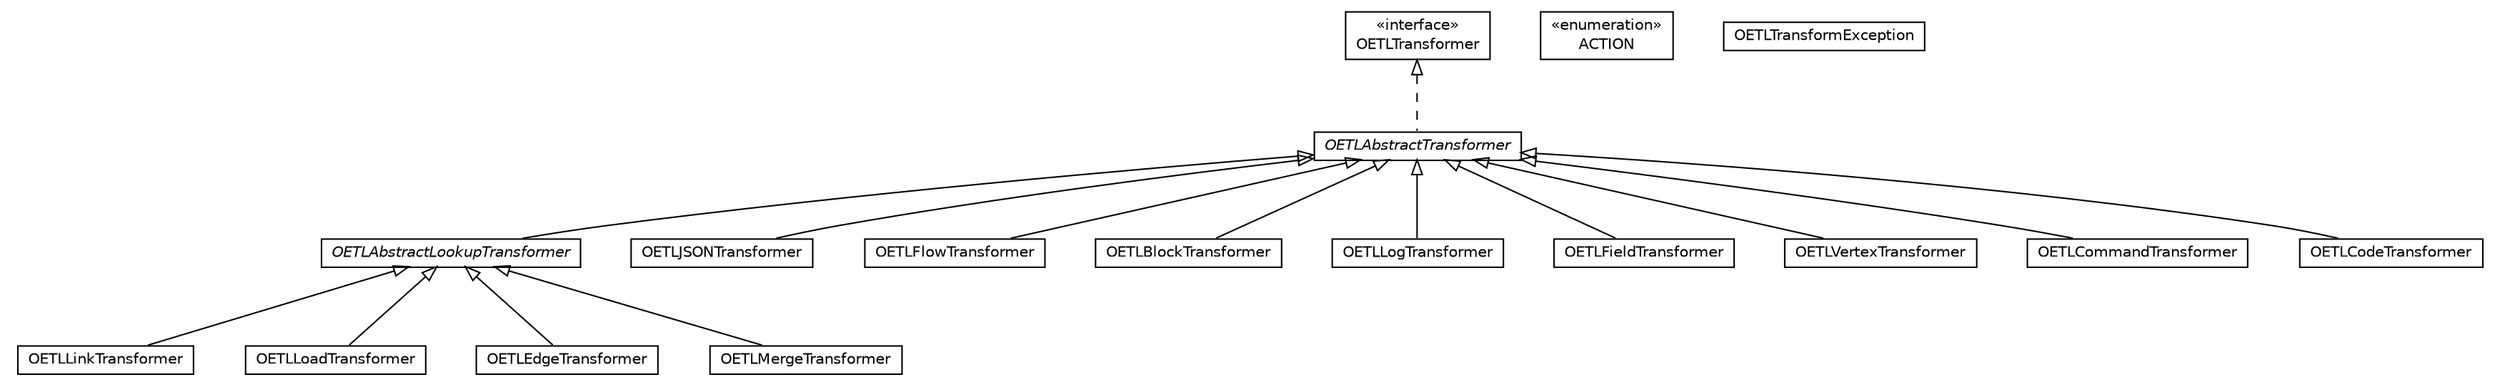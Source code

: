 #!/usr/local/bin/dot
#
# Class diagram 
# Generated by UMLGraph version R5_6-24-gf6e263 (http://www.umlgraph.org/)
#

digraph G {
	edge [fontname="Helvetica",fontsize=10,labelfontname="Helvetica",labelfontsize=10];
	node [fontname="Helvetica",fontsize=10,shape=plaintext];
	nodesep=0.25;
	ranksep=0.5;
	// com.orientechnologies.orient.etl.transformer.OETLLinkTransformer
	c760371 [label=<<table title="com.orientechnologies.orient.etl.transformer.OETLLinkTransformer" border="0" cellborder="1" cellspacing="0" cellpadding="2" port="p" href="./OETLLinkTransformer.html">
		<tr><td><table border="0" cellspacing="0" cellpadding="1">
<tr><td align="center" balign="center"> OETLLinkTransformer </td></tr>
		</table></td></tr>
		</table>>, URL="./OETLLinkTransformer.html", fontname="Helvetica", fontcolor="black", fontsize=10.0];
	// com.orientechnologies.orient.etl.transformer.OETLLoadTransformer
	c760372 [label=<<table title="com.orientechnologies.orient.etl.transformer.OETLLoadTransformer" border="0" cellborder="1" cellspacing="0" cellpadding="2" port="p" href="./OETLLoadTransformer.html">
		<tr><td><table border="0" cellspacing="0" cellpadding="1">
<tr><td align="center" balign="center"> OETLLoadTransformer </td></tr>
		</table></td></tr>
		</table>>, URL="./OETLLoadTransformer.html", fontname="Helvetica", fontcolor="black", fontsize=10.0];
	// com.orientechnologies.orient.etl.transformer.OETLTransformer
	c760373 [label=<<table title="com.orientechnologies.orient.etl.transformer.OETLTransformer" border="0" cellborder="1" cellspacing="0" cellpadding="2" port="p" href="./OETLTransformer.html">
		<tr><td><table border="0" cellspacing="0" cellpadding="1">
<tr><td align="center" balign="center"> &#171;interface&#187; </td></tr>
<tr><td align="center" balign="center"> OETLTransformer </td></tr>
		</table></td></tr>
		</table>>, URL="./OETLTransformer.html", fontname="Helvetica", fontcolor="black", fontsize=10.0];
	// com.orientechnologies.orient.etl.transformer.OETLAbstractLookupTransformer
	c760374 [label=<<table title="com.orientechnologies.orient.etl.transformer.OETLAbstractLookupTransformer" border="0" cellborder="1" cellspacing="0" cellpadding="2" port="p" href="./OETLAbstractLookupTransformer.html">
		<tr><td><table border="0" cellspacing="0" cellpadding="1">
<tr><td align="center" balign="center"><font face="Helvetica-Oblique"> OETLAbstractLookupTransformer </font></td></tr>
		</table></td></tr>
		</table>>, URL="./OETLAbstractLookupTransformer.html", fontname="Helvetica", fontcolor="black", fontsize=10.0];
	// com.orientechnologies.orient.etl.transformer.OETLAbstractLookupTransformer.ACTION
	c760375 [label=<<table title="com.orientechnologies.orient.etl.transformer.OETLAbstractLookupTransformer.ACTION" border="0" cellborder="1" cellspacing="0" cellpadding="2" port="p" href="./OETLAbstractLookupTransformer.ACTION.html">
		<tr><td><table border="0" cellspacing="0" cellpadding="1">
<tr><td align="center" balign="center"> &#171;enumeration&#187; </td></tr>
<tr><td align="center" balign="center"> ACTION </td></tr>
		</table></td></tr>
		</table>>, URL="./OETLAbstractLookupTransformer.ACTION.html", fontname="Helvetica", fontcolor="black", fontsize=10.0];
	// com.orientechnologies.orient.etl.transformer.OETLJSONTransformer
	c760376 [label=<<table title="com.orientechnologies.orient.etl.transformer.OETLJSONTransformer" border="0" cellborder="1" cellspacing="0" cellpadding="2" port="p" href="./OETLJSONTransformer.html">
		<tr><td><table border="0" cellspacing="0" cellpadding="1">
<tr><td align="center" balign="center"> OETLJSONTransformer </td></tr>
		</table></td></tr>
		</table>>, URL="./OETLJSONTransformer.html", fontname="Helvetica", fontcolor="black", fontsize=10.0];
	// com.orientechnologies.orient.etl.transformer.OETLFlowTransformer
	c760377 [label=<<table title="com.orientechnologies.orient.etl.transformer.OETLFlowTransformer" border="0" cellborder="1" cellspacing="0" cellpadding="2" port="p" href="./OETLFlowTransformer.html">
		<tr><td><table border="0" cellspacing="0" cellpadding="1">
<tr><td align="center" balign="center"> OETLFlowTransformer </td></tr>
		</table></td></tr>
		</table>>, URL="./OETLFlowTransformer.html", fontname="Helvetica", fontcolor="black", fontsize=10.0];
	// com.orientechnologies.orient.etl.transformer.OETLBlockTransformer
	c760378 [label=<<table title="com.orientechnologies.orient.etl.transformer.OETLBlockTransformer" border="0" cellborder="1" cellspacing="0" cellpadding="2" port="p" href="./OETLBlockTransformer.html">
		<tr><td><table border="0" cellspacing="0" cellpadding="1">
<tr><td align="center" balign="center"> OETLBlockTransformer </td></tr>
		</table></td></tr>
		</table>>, URL="./OETLBlockTransformer.html", fontname="Helvetica", fontcolor="black", fontsize=10.0];
	// com.orientechnologies.orient.etl.transformer.OETLAbstractTransformer
	c760379 [label=<<table title="com.orientechnologies.orient.etl.transformer.OETLAbstractTransformer" border="0" cellborder="1" cellspacing="0" cellpadding="2" port="p" href="./OETLAbstractTransformer.html">
		<tr><td><table border="0" cellspacing="0" cellpadding="1">
<tr><td align="center" balign="center"><font face="Helvetica-Oblique"> OETLAbstractTransformer </font></td></tr>
		</table></td></tr>
		</table>>, URL="./OETLAbstractTransformer.html", fontname="Helvetica", fontcolor="black", fontsize=10.0];
	// com.orientechnologies.orient.etl.transformer.OETLLogTransformer
	c760380 [label=<<table title="com.orientechnologies.orient.etl.transformer.OETLLogTransformer" border="0" cellborder="1" cellspacing="0" cellpadding="2" port="p" href="./OETLLogTransformer.html">
		<tr><td><table border="0" cellspacing="0" cellpadding="1">
<tr><td align="center" balign="center"> OETLLogTransformer </td></tr>
		</table></td></tr>
		</table>>, URL="./OETLLogTransformer.html", fontname="Helvetica", fontcolor="black", fontsize=10.0];
	// com.orientechnologies.orient.etl.transformer.OETLFieldTransformer
	c760381 [label=<<table title="com.orientechnologies.orient.etl.transformer.OETLFieldTransformer" border="0" cellborder="1" cellspacing="0" cellpadding="2" port="p" href="./OETLFieldTransformer.html">
		<tr><td><table border="0" cellspacing="0" cellpadding="1">
<tr><td align="center" balign="center"> OETLFieldTransformer </td></tr>
		</table></td></tr>
		</table>>, URL="./OETLFieldTransformer.html", fontname="Helvetica", fontcolor="black", fontsize=10.0];
	// com.orientechnologies.orient.etl.transformer.OETLEdgeTransformer
	c760382 [label=<<table title="com.orientechnologies.orient.etl.transformer.OETLEdgeTransformer" border="0" cellborder="1" cellspacing="0" cellpadding="2" port="p" href="./OETLEdgeTransformer.html">
		<tr><td><table border="0" cellspacing="0" cellpadding="1">
<tr><td align="center" balign="center"> OETLEdgeTransformer </td></tr>
		</table></td></tr>
		</table>>, URL="./OETLEdgeTransformer.html", fontname="Helvetica", fontcolor="black", fontsize=10.0];
	// com.orientechnologies.orient.etl.transformer.OETLVertexTransformer
	c760383 [label=<<table title="com.orientechnologies.orient.etl.transformer.OETLVertexTransformer" border="0" cellborder="1" cellspacing="0" cellpadding="2" port="p" href="./OETLVertexTransformer.html">
		<tr><td><table border="0" cellspacing="0" cellpadding="1">
<tr><td align="center" balign="center"> OETLVertexTransformer </td></tr>
		</table></td></tr>
		</table>>, URL="./OETLVertexTransformer.html", fontname="Helvetica", fontcolor="black", fontsize=10.0];
	// com.orientechnologies.orient.etl.transformer.OETLCommandTransformer
	c760384 [label=<<table title="com.orientechnologies.orient.etl.transformer.OETLCommandTransformer" border="0" cellborder="1" cellspacing="0" cellpadding="2" port="p" href="./OETLCommandTransformer.html">
		<tr><td><table border="0" cellspacing="0" cellpadding="1">
<tr><td align="center" balign="center"> OETLCommandTransformer </td></tr>
		</table></td></tr>
		</table>>, URL="./OETLCommandTransformer.html", fontname="Helvetica", fontcolor="black", fontsize=10.0];
	// com.orientechnologies.orient.etl.transformer.OETLMergeTransformer
	c760385 [label=<<table title="com.orientechnologies.orient.etl.transformer.OETLMergeTransformer" border="0" cellborder="1" cellspacing="0" cellpadding="2" port="p" href="./OETLMergeTransformer.html">
		<tr><td><table border="0" cellspacing="0" cellpadding="1">
<tr><td align="center" balign="center"> OETLMergeTransformer </td></tr>
		</table></td></tr>
		</table>>, URL="./OETLMergeTransformer.html", fontname="Helvetica", fontcolor="black", fontsize=10.0];
	// com.orientechnologies.orient.etl.transformer.OETLCodeTransformer
	c760386 [label=<<table title="com.orientechnologies.orient.etl.transformer.OETLCodeTransformer" border="0" cellborder="1" cellspacing="0" cellpadding="2" port="p" href="./OETLCodeTransformer.html">
		<tr><td><table border="0" cellspacing="0" cellpadding="1">
<tr><td align="center" balign="center"> OETLCodeTransformer </td></tr>
		</table></td></tr>
		</table>>, URL="./OETLCodeTransformer.html", fontname="Helvetica", fontcolor="black", fontsize=10.0];
	// com.orientechnologies.orient.etl.transformer.OETLTransformException
	c760387 [label=<<table title="com.orientechnologies.orient.etl.transformer.OETLTransformException" border="0" cellborder="1" cellspacing="0" cellpadding="2" port="p" href="./OETLTransformException.html">
		<tr><td><table border="0" cellspacing="0" cellpadding="1">
<tr><td align="center" balign="center"> OETLTransformException </td></tr>
		</table></td></tr>
		</table>>, URL="./OETLTransformException.html", fontname="Helvetica", fontcolor="black", fontsize=10.0];
	//com.orientechnologies.orient.etl.transformer.OETLLinkTransformer extends com.orientechnologies.orient.etl.transformer.OETLAbstractLookupTransformer
	c760374:p -> c760371:p [dir=back,arrowtail=empty];
	//com.orientechnologies.orient.etl.transformer.OETLLoadTransformer extends com.orientechnologies.orient.etl.transformer.OETLAbstractLookupTransformer
	c760374:p -> c760372:p [dir=back,arrowtail=empty];
	//com.orientechnologies.orient.etl.transformer.OETLAbstractLookupTransformer extends com.orientechnologies.orient.etl.transformer.OETLAbstractTransformer
	c760379:p -> c760374:p [dir=back,arrowtail=empty];
	//com.orientechnologies.orient.etl.transformer.OETLJSONTransformer extends com.orientechnologies.orient.etl.transformer.OETLAbstractTransformer
	c760379:p -> c760376:p [dir=back,arrowtail=empty];
	//com.orientechnologies.orient.etl.transformer.OETLFlowTransformer extends com.orientechnologies.orient.etl.transformer.OETLAbstractTransformer
	c760379:p -> c760377:p [dir=back,arrowtail=empty];
	//com.orientechnologies.orient.etl.transformer.OETLBlockTransformer extends com.orientechnologies.orient.etl.transformer.OETLAbstractTransformer
	c760379:p -> c760378:p [dir=back,arrowtail=empty];
	//com.orientechnologies.orient.etl.transformer.OETLAbstractTransformer implements com.orientechnologies.orient.etl.transformer.OETLTransformer
	c760373:p -> c760379:p [dir=back,arrowtail=empty,style=dashed];
	//com.orientechnologies.orient.etl.transformer.OETLLogTransformer extends com.orientechnologies.orient.etl.transformer.OETLAbstractTransformer
	c760379:p -> c760380:p [dir=back,arrowtail=empty];
	//com.orientechnologies.orient.etl.transformer.OETLFieldTransformer extends com.orientechnologies.orient.etl.transformer.OETLAbstractTransformer
	c760379:p -> c760381:p [dir=back,arrowtail=empty];
	//com.orientechnologies.orient.etl.transformer.OETLEdgeTransformer extends com.orientechnologies.orient.etl.transformer.OETLAbstractLookupTransformer
	c760374:p -> c760382:p [dir=back,arrowtail=empty];
	//com.orientechnologies.orient.etl.transformer.OETLVertexTransformer extends com.orientechnologies.orient.etl.transformer.OETLAbstractTransformer
	c760379:p -> c760383:p [dir=back,arrowtail=empty];
	//com.orientechnologies.orient.etl.transformer.OETLCommandTransformer extends com.orientechnologies.orient.etl.transformer.OETLAbstractTransformer
	c760379:p -> c760384:p [dir=back,arrowtail=empty];
	//com.orientechnologies.orient.etl.transformer.OETLMergeTransformer extends com.orientechnologies.orient.etl.transformer.OETLAbstractLookupTransformer
	c760374:p -> c760385:p [dir=back,arrowtail=empty];
	//com.orientechnologies.orient.etl.transformer.OETLCodeTransformer extends com.orientechnologies.orient.etl.transformer.OETLAbstractTransformer
	c760379:p -> c760386:p [dir=back,arrowtail=empty];
}

